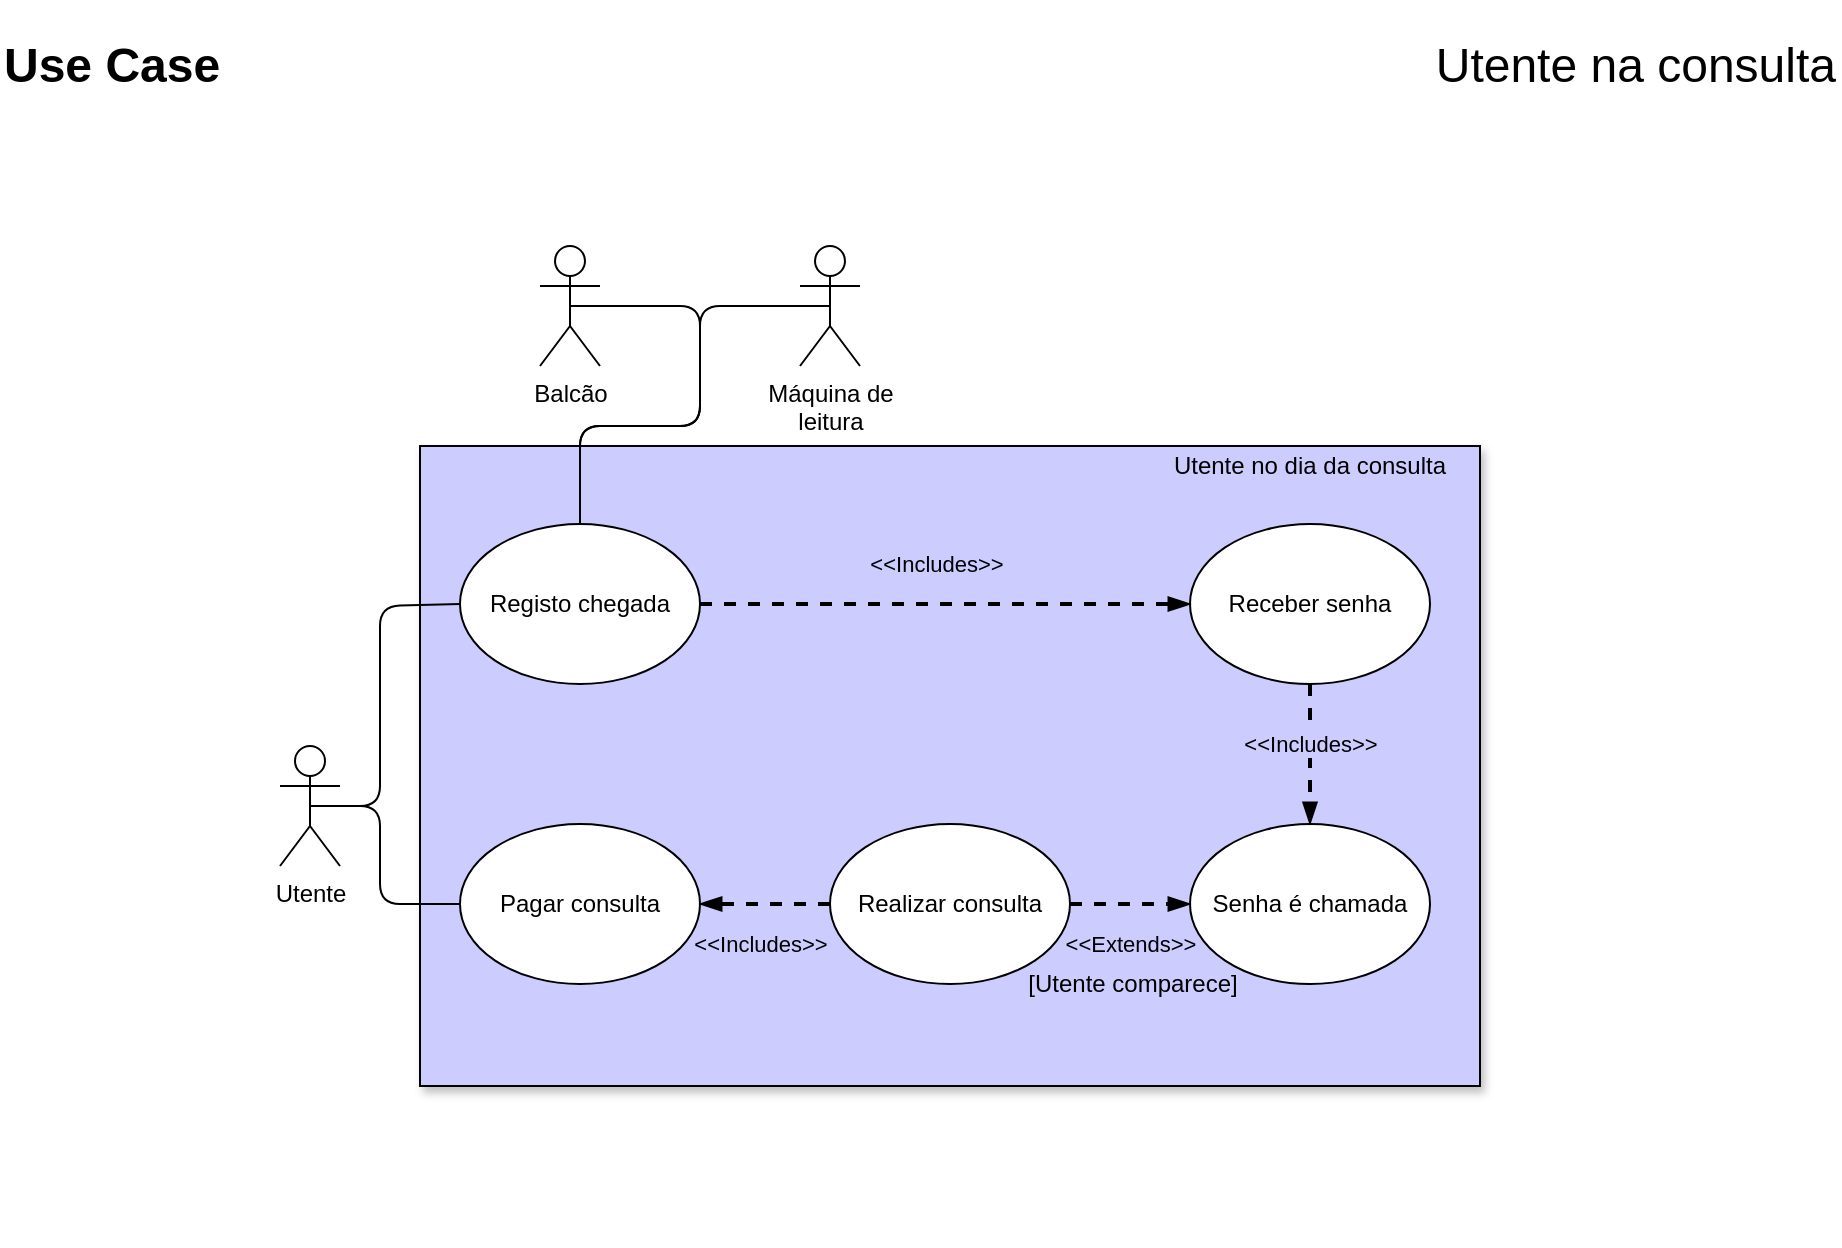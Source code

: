 <mxfile version="14.2.7" type="google"><diagram id="aLkkvOIGPAiJX1F9uoGm" name="Page-1"><mxGraphModel dx="868" dy="425" grid="1" gridSize="10" guides="1" tooltips="1" connect="1" arrows="1" fold="1" page="1" pageScale="1" pageWidth="1169" pageHeight="827" math="0" shadow="0"><root><mxCell id="0"/><mxCell id="1" parent="0"/><mxCell id="gm2GtI9hM9pHUAEdXwcd-1" value="" style="group" parent="1" vertex="1" connectable="0"><mxGeometry x="120" y="120" width="920" height="600" as="geometry"/></mxCell><mxCell id="gm2GtI9hM9pHUAEdXwcd-3" value="" style="group" parent="gm2GtI9hM9pHUAEdXwcd-1" vertex="1" connectable="0"><mxGeometry width="920" height="20" as="geometry"/></mxCell><mxCell id="gm2GtI9hM9pHUAEdXwcd-4" value="&lt;h6&gt;&lt;font style=&quot;font-size: 24px&quot;&gt;Use Case&lt;/font&gt;&lt;/h6&gt;" style="text;html=1;strokeColor=none;fillColor=none;align=left;verticalAlign=middle;whiteSpace=wrap;rounded=0;" parent="gm2GtI9hM9pHUAEdXwcd-3" vertex="1"><mxGeometry width="320" height="20" as="geometry"/></mxCell><mxCell id="gm2GtI9hM9pHUAEdXwcd-5" value="&lt;p&gt;&lt;font style=&quot;font-size: 24px&quot;&gt;Utente na consulta&lt;/font&gt;&lt;/p&gt;" style="text;html=1;strokeColor=none;fillColor=none;align=right;verticalAlign=middle;whiteSpace=wrap;rounded=0;" parent="gm2GtI9hM9pHUAEdXwcd-3" vertex="1"><mxGeometry x="600" width="320" height="20" as="geometry"/></mxCell><mxCell id="WF4D1PysirECvkIzQ7lw-1" value="Utente" style="shape=umlActor;verticalLabelPosition=bottom;verticalAlign=top;html=1;outlineConnect=0;" parent="gm2GtI9hM9pHUAEdXwcd-1" vertex="1"><mxGeometry x="140" y="350" width="30" height="60" as="geometry"/></mxCell><mxCell id="WF4D1PysirECvkIzQ7lw-27" value="" style="rounded=0;whiteSpace=wrap;html=1;shadow=1;fillColor=#CCCCFF;" parent="1" vertex="1"><mxGeometry x="330" y="320" width="530" height="320" as="geometry"/></mxCell><mxCell id="WF4D1PysirECvkIzQ7lw-2" value="Registo chegada" style="ellipse;whiteSpace=wrap;html=1;" parent="1" vertex="1"><mxGeometry x="350" y="359" width="120" height="80" as="geometry"/></mxCell><mxCell id="WF4D1PysirECvkIzQ7lw-3" value="Receber senha" style="ellipse;whiteSpace=wrap;html=1;" parent="1" vertex="1"><mxGeometry x="715" y="359" width="120" height="80" as="geometry"/></mxCell><mxCell id="WF4D1PysirECvkIzQ7lw-4" value="" style="endArrow=blockThin;dashed=1;html=1;strokeWidth=2;entryX=0;entryY=0.5;entryDx=0;entryDy=0;endFill=1;" parent="1" source="WF4D1PysirECvkIzQ7lw-2" target="WF4D1PysirECvkIzQ7lw-3" edge="1"><mxGeometry width="50" height="50" relative="1" as="geometry"><mxPoint x="580" y="630" as="sourcePoint"/><mxPoint x="630" y="580" as="targetPoint"/></mxGeometry></mxCell><mxCell id="WF4D1PysirECvkIzQ7lw-5" value="&amp;lt;&amp;lt;Includes&amp;gt;&amp;gt;" style="edgeLabel;html=1;align=center;verticalAlign=middle;resizable=0;points=[];fillColor=none;labelBackgroundColor=none;" parent="WF4D1PysirECvkIzQ7lw-4" vertex="1" connectable="0"><mxGeometry x="-0.5" relative="1" as="geometry"><mxPoint x="55.83" y="-20" as="offset"/></mxGeometry></mxCell><mxCell id="WF4D1PysirECvkIzQ7lw-6" value="" style="endArrow=none;html=1;entryX=0;entryY=0.5;entryDx=0;entryDy=0;exitX=0.5;exitY=0.5;exitDx=0;exitDy=0;exitPerimeter=0;" parent="1" source="WF4D1PysirECvkIzQ7lw-1" target="WF4D1PysirECvkIzQ7lw-2" edge="1"><mxGeometry width="50" height="50" relative="1" as="geometry"><mxPoint x="170" y="276" as="sourcePoint"/><mxPoint x="520" y="430" as="targetPoint"/><Array as="points"><mxPoint x="310" y="500"/><mxPoint x="310" y="400"/></Array></mxGeometry></mxCell><mxCell id="WF4D1PysirECvkIzQ7lw-7" value="Balcão" style="shape=umlActor;verticalLabelPosition=bottom;verticalAlign=top;html=1;outlineConnect=0;" parent="1" vertex="1"><mxGeometry x="390" y="220" width="30" height="60" as="geometry"/></mxCell><mxCell id="WF4D1PysirECvkIzQ7lw-9" value="Máquina de&lt;br&gt;leitura" style="shape=umlActor;verticalLabelPosition=bottom;verticalAlign=top;html=1;outlineConnect=0;" parent="1" vertex="1"><mxGeometry x="520" y="220" width="30" height="60" as="geometry"/></mxCell><mxCell id="WF4D1PysirECvkIzQ7lw-16" value="Senha é chamada" style="ellipse;whiteSpace=wrap;html=1;" parent="1" vertex="1"><mxGeometry x="715" y="509" width="120" height="80" as="geometry"/></mxCell><mxCell id="WF4D1PysirECvkIzQ7lw-17" value="" style="endArrow=blockThin;dashed=1;html=1;strokeWidth=2;entryX=0.5;entryY=0;entryDx=0;entryDy=0;endFill=1;" parent="1" source="WF4D1PysirECvkIzQ7lw-3" target="WF4D1PysirECvkIzQ7lw-16" edge="1"><mxGeometry width="50" height="50" relative="1" as="geometry"><mxPoint x="540" y="400" as="sourcePoint"/><mxPoint x="630" y="400" as="targetPoint"/></mxGeometry></mxCell><mxCell id="WF4D1PysirECvkIzQ7lw-18" value="&amp;lt;&amp;lt;Includes&amp;gt;&amp;gt;" style="edgeLabel;html=1;align=center;verticalAlign=middle;resizable=0;points=[];fillColor=none;labelBackgroundColor=#CCCCFF;" parent="WF4D1PysirECvkIzQ7lw-17" vertex="1" connectable="0"><mxGeometry x="-0.5" relative="1" as="geometry"><mxPoint y="12.67" as="offset"/></mxGeometry></mxCell><mxCell id="WF4D1PysirECvkIzQ7lw-19" value="" style="endArrow=blockThin;dashed=1;html=1;strokeWidth=2;endFill=1;exitX=1;exitY=0.5;exitDx=0;exitDy=0;entryX=0;entryY=0.5;entryDx=0;entryDy=0;" parent="1" source="WF4D1PysirECvkIzQ7lw-21" target="WF4D1PysirECvkIzQ7lw-16" edge="1"><mxGeometry width="50" height="50" relative="1" as="geometry"><mxPoint x="690" y="440" as="sourcePoint"/><mxPoint x="580" y="480" as="targetPoint"/></mxGeometry></mxCell><mxCell id="WF4D1PysirECvkIzQ7lw-20" value="&amp;lt;&amp;lt;Extends&amp;gt;&amp;gt;" style="edgeLabel;html=1;align=center;verticalAlign=middle;resizable=0;points=[];labelBackgroundColor=none;" parent="WF4D1PysirECvkIzQ7lw-19" vertex="1" connectable="0"><mxGeometry x="-0.5" relative="1" as="geometry"><mxPoint x="15" y="20" as="offset"/></mxGeometry></mxCell><mxCell id="WF4D1PysirECvkIzQ7lw-21" value="Realizar consulta" style="ellipse;whiteSpace=wrap;html=1;" parent="1" vertex="1"><mxGeometry x="535" y="509" width="120" height="80" as="geometry"/></mxCell><mxCell id="WF4D1PysirECvkIzQ7lw-22" value="[Utente comparece]" style="text;html=1;align=center;verticalAlign=middle;resizable=0;points=[];autosize=1;fillColor=none;" parent="1" vertex="1"><mxGeometry x="626" y="579" width="120" height="20" as="geometry"/></mxCell><mxCell id="WF4D1PysirECvkIzQ7lw-23" value="Pagar consulta" style="ellipse;whiteSpace=wrap;html=1;" parent="1" vertex="1"><mxGeometry x="350" y="509" width="120" height="80" as="geometry"/></mxCell><mxCell id="WF4D1PysirECvkIzQ7lw-24" value="" style="endArrow=none;html=1;entryX=0;entryY=0.5;entryDx=0;entryDy=0;exitX=0.5;exitY=0.5;exitDx=0;exitDy=0;exitPerimeter=0;" parent="1" source="WF4D1PysirECvkIzQ7lw-1" target="WF4D1PysirECvkIzQ7lw-23" edge="1"><mxGeometry width="50" height="50" relative="1" as="geometry"><mxPoint x="180" y="286" as="sourcePoint"/><mxPoint x="310" y="250" as="targetPoint"/><Array as="points"><mxPoint x="310" y="500"/><mxPoint x="310" y="549"/></Array></mxGeometry></mxCell><mxCell id="WF4D1PysirECvkIzQ7lw-25" value="" style="endArrow=blockThin;dashed=1;html=1;strokeWidth=2;entryX=1;entryY=0.5;entryDx=0;entryDy=0;endFill=1;exitX=0;exitY=0.5;exitDx=0;exitDy=0;" parent="1" source="WF4D1PysirECvkIzQ7lw-21" target="WF4D1PysirECvkIzQ7lw-23" edge="1"><mxGeometry width="50" height="50" relative="1" as="geometry"><mxPoint x="540" y="400" as="sourcePoint"/><mxPoint x="630" y="400" as="targetPoint"/></mxGeometry></mxCell><mxCell id="WF4D1PysirECvkIzQ7lw-26" value="&amp;lt;&amp;lt;Includes&amp;gt;&amp;gt;" style="edgeLabel;html=1;align=center;verticalAlign=middle;resizable=0;points=[];labelBackgroundColor=none;" parent="WF4D1PysirECvkIzQ7lw-25" vertex="1" connectable="0"><mxGeometry x="-0.5" relative="1" as="geometry"><mxPoint x="-18.33" y="20" as="offset"/></mxGeometry></mxCell><mxCell id="WF4D1PysirECvkIzQ7lw-28" value="Utente no dia da consulta" style="text;html=1;strokeColor=none;fillColor=none;align=center;verticalAlign=middle;whiteSpace=wrap;rounded=0;" parent="1" vertex="1"><mxGeometry x="700" y="320" width="150" height="20" as="geometry"/></mxCell><mxCell id="gm2GtI9hM9pHUAEdXwcd-10" value="" style="endArrow=none;html=1;exitX=0.5;exitY=0;exitDx=0;exitDy=0;entryX=0.5;entryY=0.5;entryDx=0;entryDy=0;entryPerimeter=0;" parent="1" source="WF4D1PysirECvkIzQ7lw-2" target="WF4D1PysirECvkIzQ7lw-7" edge="1"><mxGeometry width="50" height="50" relative="1" as="geometry"><mxPoint x="285" y="510" as="sourcePoint"/><mxPoint x="370" y="400" as="targetPoint"/><Array as="points"><mxPoint x="410" y="310"/><mxPoint x="470" y="310"/><mxPoint x="470" y="250"/></Array></mxGeometry></mxCell><mxCell id="gm2GtI9hM9pHUAEdXwcd-11" value="" style="endArrow=none;html=1;exitX=0.5;exitY=0;exitDx=0;exitDy=0;entryX=0.5;entryY=0.5;entryDx=0;entryDy=0;entryPerimeter=0;" parent="1" source="WF4D1PysirECvkIzQ7lw-2" target="WF4D1PysirECvkIzQ7lw-9" edge="1"><mxGeometry width="50" height="50" relative="1" as="geometry"><mxPoint x="430" y="360" as="sourcePoint"/><mxPoint x="415" y="260" as="targetPoint"/><Array as="points"><mxPoint x="410" y="310"/><mxPoint x="470" y="310"/><mxPoint x="470" y="250"/></Array></mxGeometry></mxCell></root></mxGraphModel></diagram></mxfile>